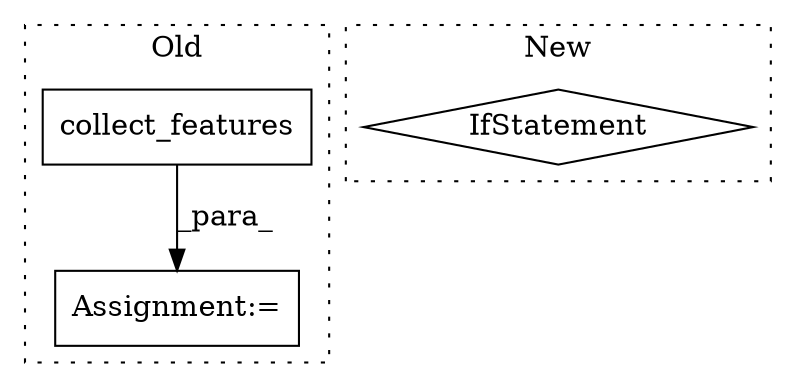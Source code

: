 digraph G {
subgraph cluster0 {
1 [label="collect_features" a="32" s="5055,5083" l="17,1" shape="box"];
3 [label="Assignment:=" a="7" s="5050" l="1" shape="box"];
label = "Old";
style="dotted";
}
subgraph cluster1 {
2 [label="IfStatement" a="25" s="7150,7172" l="12,2" shape="diamond"];
label = "New";
style="dotted";
}
1 -> 3 [label="_para_"];
}
